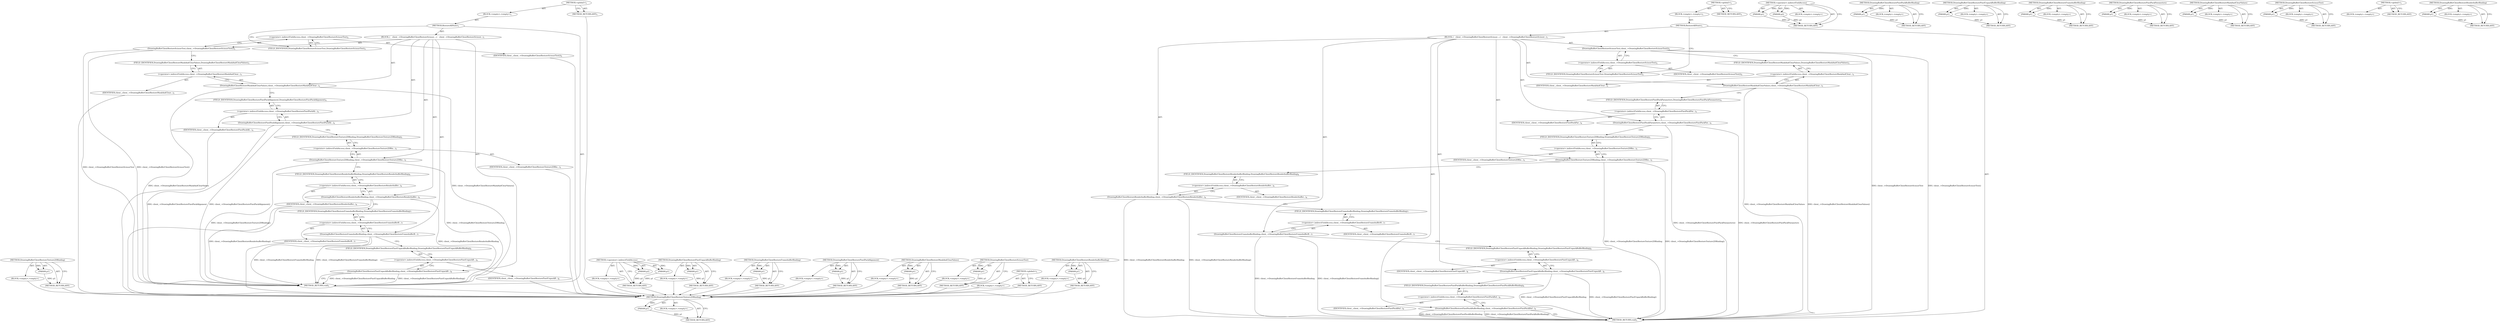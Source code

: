 digraph "DrawingBufferClientRestoreRenderbufferBinding" {
vulnerable_70 [label=<(METHOD,DrawingBufferClientRestoreTexture2DBinding)>];
vulnerable_71 [label=<(PARAM,p1)>];
vulnerable_72 [label=<(BLOCK,&lt;empty&gt;,&lt;empty&gt;)>];
vulnerable_73 [label=<(METHOD_RETURN,ANY)>];
vulnerable_6 [label=<(METHOD,&lt;global&gt;)<SUB>1</SUB>>];
vulnerable_7 [label=<(BLOCK,&lt;empty&gt;,&lt;empty&gt;)<SUB>1</SUB>>];
vulnerable_8 [label=<(METHOD,RestoreAllState)<SUB>1</SUB>>];
vulnerable_9 [label=<(BLOCK,{
   client_-&gt;DrawingBufferClientRestoreScissor...,{
   client_-&gt;DrawingBufferClientRestoreScissor...)<SUB>1</SUB>>];
vulnerable_10 [label=<(DrawingBufferClientRestoreScissorTest,client_-&gt;DrawingBufferClientRestoreScissorTest())<SUB>2</SUB>>];
vulnerable_11 [label=<(&lt;operator&gt;.indirectFieldAccess,client_-&gt;DrawingBufferClientRestoreScissorTest)<SUB>2</SUB>>];
vulnerable_12 [label=<(IDENTIFIER,client_,client_-&gt;DrawingBufferClientRestoreScissorTest())<SUB>2</SUB>>];
vulnerable_13 [label=<(FIELD_IDENTIFIER,DrawingBufferClientRestoreScissorTest,DrawingBufferClientRestoreScissorTest)<SUB>2</SUB>>];
vulnerable_14 [label=<(DrawingBufferClientRestoreMaskAndClearValues,client_-&gt;DrawingBufferClientRestoreMaskAndClear...)<SUB>3</SUB>>];
vulnerable_15 [label=<(&lt;operator&gt;.indirectFieldAccess,client_-&gt;DrawingBufferClientRestoreMaskAndClear...)<SUB>3</SUB>>];
vulnerable_16 [label=<(IDENTIFIER,client_,client_-&gt;DrawingBufferClientRestoreMaskAndClear...)<SUB>3</SUB>>];
vulnerable_17 [label=<(FIELD_IDENTIFIER,DrawingBufferClientRestoreMaskAndClearValues,DrawingBufferClientRestoreMaskAndClearValues)<SUB>3</SUB>>];
vulnerable_18 [label=<(DrawingBufferClientRestorePixelPackAlignment,client_-&gt;DrawingBufferClientRestorePixelPackAli...)<SUB>4</SUB>>];
vulnerable_19 [label=<(&lt;operator&gt;.indirectFieldAccess,client_-&gt;DrawingBufferClientRestorePixelPackAli...)<SUB>4</SUB>>];
vulnerable_20 [label=<(IDENTIFIER,client_,client_-&gt;DrawingBufferClientRestorePixelPackAli...)<SUB>4</SUB>>];
vulnerable_21 [label=<(FIELD_IDENTIFIER,DrawingBufferClientRestorePixelPackAlignment,DrawingBufferClientRestorePixelPackAlignment)<SUB>4</SUB>>];
vulnerable_22 [label=<(DrawingBufferClientRestoreTexture2DBinding,client_-&gt;DrawingBufferClientRestoreTexture2DBin...)<SUB>5</SUB>>];
vulnerable_23 [label=<(&lt;operator&gt;.indirectFieldAccess,client_-&gt;DrawingBufferClientRestoreTexture2DBin...)<SUB>5</SUB>>];
vulnerable_24 [label=<(IDENTIFIER,client_,client_-&gt;DrawingBufferClientRestoreTexture2DBin...)<SUB>5</SUB>>];
vulnerable_25 [label=<(FIELD_IDENTIFIER,DrawingBufferClientRestoreTexture2DBinding,DrawingBufferClientRestoreTexture2DBinding)<SUB>5</SUB>>];
vulnerable_26 [label=<(DrawingBufferClientRestoreRenderbufferBinding,client_-&gt;DrawingBufferClientRestoreRenderbuffer...)<SUB>6</SUB>>];
vulnerable_27 [label=<(&lt;operator&gt;.indirectFieldAccess,client_-&gt;DrawingBufferClientRestoreRenderbuffer...)<SUB>6</SUB>>];
vulnerable_28 [label=<(IDENTIFIER,client_,client_-&gt;DrawingBufferClientRestoreRenderbuffer...)<SUB>6</SUB>>];
vulnerable_29 [label=<(FIELD_IDENTIFIER,DrawingBufferClientRestoreRenderbufferBinding,DrawingBufferClientRestoreRenderbufferBinding)<SUB>6</SUB>>];
vulnerable_30 [label=<(DrawingBufferClientRestoreFramebufferBinding,client_-&gt;DrawingBufferClientRestoreFramebufferB...)<SUB>7</SUB>>];
vulnerable_31 [label=<(&lt;operator&gt;.indirectFieldAccess,client_-&gt;DrawingBufferClientRestoreFramebufferB...)<SUB>7</SUB>>];
vulnerable_32 [label=<(IDENTIFIER,client_,client_-&gt;DrawingBufferClientRestoreFramebufferB...)<SUB>7</SUB>>];
vulnerable_33 [label=<(FIELD_IDENTIFIER,DrawingBufferClientRestoreFramebufferBinding,DrawingBufferClientRestoreFramebufferBinding)<SUB>7</SUB>>];
vulnerable_34 [label=<(DrawingBufferClientRestorePixelUnpackBufferBinding,client_-&gt;DrawingBufferClientRestorePixelUnpackB...)<SUB>8</SUB>>];
vulnerable_35 [label=<(&lt;operator&gt;.indirectFieldAccess,client_-&gt;DrawingBufferClientRestorePixelUnpackB...)<SUB>8</SUB>>];
vulnerable_36 [label=<(IDENTIFIER,client_,client_-&gt;DrawingBufferClientRestorePixelUnpackB...)<SUB>8</SUB>>];
vulnerable_37 [label=<(FIELD_IDENTIFIER,DrawingBufferClientRestorePixelUnpackBufferBinding,DrawingBufferClientRestorePixelUnpackBufferBinding)<SUB>8</SUB>>];
vulnerable_38 [label=<(METHOD_RETURN,void)<SUB>1</SUB>>];
vulnerable_40 [label=<(METHOD_RETURN,ANY)<SUB>1</SUB>>];
vulnerable_57 [label=<(METHOD,&lt;operator&gt;.indirectFieldAccess)>];
vulnerable_58 [label=<(PARAM,p1)>];
vulnerable_59 [label=<(PARAM,p2)>];
vulnerable_60 [label=<(BLOCK,&lt;empty&gt;,&lt;empty&gt;)>];
vulnerable_61 [label=<(METHOD_RETURN,ANY)>];
vulnerable_82 [label=<(METHOD,DrawingBufferClientRestorePixelUnpackBufferBinding)>];
vulnerable_83 [label=<(PARAM,p1)>];
vulnerable_84 [label=<(BLOCK,&lt;empty&gt;,&lt;empty&gt;)>];
vulnerable_85 [label=<(METHOD_RETURN,ANY)>];
vulnerable_78 [label=<(METHOD,DrawingBufferClientRestoreFramebufferBinding)>];
vulnerable_79 [label=<(PARAM,p1)>];
vulnerable_80 [label=<(BLOCK,&lt;empty&gt;,&lt;empty&gt;)>];
vulnerable_81 [label=<(METHOD_RETURN,ANY)>];
vulnerable_66 [label=<(METHOD,DrawingBufferClientRestorePixelPackAlignment)>];
vulnerable_67 [label=<(PARAM,p1)>];
vulnerable_68 [label=<(BLOCK,&lt;empty&gt;,&lt;empty&gt;)>];
vulnerable_69 [label=<(METHOD_RETURN,ANY)>];
vulnerable_62 [label=<(METHOD,DrawingBufferClientRestoreMaskAndClearValues)>];
vulnerable_63 [label=<(PARAM,p1)>];
vulnerable_64 [label=<(BLOCK,&lt;empty&gt;,&lt;empty&gt;)>];
vulnerable_65 [label=<(METHOD_RETURN,ANY)>];
vulnerable_53 [label=<(METHOD,DrawingBufferClientRestoreScissorTest)>];
vulnerable_54 [label=<(PARAM,p1)>];
vulnerable_55 [label=<(BLOCK,&lt;empty&gt;,&lt;empty&gt;)>];
vulnerable_56 [label=<(METHOD_RETURN,ANY)>];
vulnerable_47 [label=<(METHOD,&lt;global&gt;)<SUB>1</SUB>>];
vulnerable_48 [label=<(BLOCK,&lt;empty&gt;,&lt;empty&gt;)>];
vulnerable_49 [label=<(METHOD_RETURN,ANY)>];
vulnerable_74 [label=<(METHOD,DrawingBufferClientRestoreRenderbufferBinding)>];
vulnerable_75 [label=<(PARAM,p1)>];
vulnerable_76 [label=<(BLOCK,&lt;empty&gt;,&lt;empty&gt;)>];
vulnerable_77 [label=<(METHOD_RETURN,ANY)>];
fixed_74 [label=<(METHOD,DrawingBufferClientRestoreTexture2DBinding)>];
fixed_75 [label=<(PARAM,p1)>];
fixed_76 [label=<(BLOCK,&lt;empty&gt;,&lt;empty&gt;)>];
fixed_77 [label=<(METHOD_RETURN,ANY)>];
fixed_6 [label=<(METHOD,&lt;global&gt;)<SUB>1</SUB>>];
fixed_7 [label=<(BLOCK,&lt;empty&gt;,&lt;empty&gt;)<SUB>1</SUB>>];
fixed_8 [label=<(METHOD,RestoreAllState)<SUB>1</SUB>>];
fixed_9 [label=<(BLOCK,{
   client_-&gt;DrawingBufferClientRestoreScissor...,{
   client_-&gt;DrawingBufferClientRestoreScissor...)<SUB>1</SUB>>];
fixed_10 [label=<(DrawingBufferClientRestoreScissorTest,client_-&gt;DrawingBufferClientRestoreScissorTest())<SUB>2</SUB>>];
fixed_11 [label=<(&lt;operator&gt;.indirectFieldAccess,client_-&gt;DrawingBufferClientRestoreScissorTest)<SUB>2</SUB>>];
fixed_12 [label=<(IDENTIFIER,client_,client_-&gt;DrawingBufferClientRestoreScissorTest())<SUB>2</SUB>>];
fixed_13 [label=<(FIELD_IDENTIFIER,DrawingBufferClientRestoreScissorTest,DrawingBufferClientRestoreScissorTest)<SUB>2</SUB>>];
fixed_14 [label=<(DrawingBufferClientRestoreMaskAndClearValues,client_-&gt;DrawingBufferClientRestoreMaskAndClear...)<SUB>3</SUB>>];
fixed_15 [label=<(&lt;operator&gt;.indirectFieldAccess,client_-&gt;DrawingBufferClientRestoreMaskAndClear...)<SUB>3</SUB>>];
fixed_16 [label=<(IDENTIFIER,client_,client_-&gt;DrawingBufferClientRestoreMaskAndClear...)<SUB>3</SUB>>];
fixed_17 [label=<(FIELD_IDENTIFIER,DrawingBufferClientRestoreMaskAndClearValues,DrawingBufferClientRestoreMaskAndClearValues)<SUB>3</SUB>>];
fixed_18 [label=<(DrawingBufferClientRestorePixelPackParameters,client_-&gt;DrawingBufferClientRestorePixelPackPar...)<SUB>4</SUB>>];
fixed_19 [label=<(&lt;operator&gt;.indirectFieldAccess,client_-&gt;DrawingBufferClientRestorePixelPackPar...)<SUB>4</SUB>>];
fixed_20 [label=<(IDENTIFIER,client_,client_-&gt;DrawingBufferClientRestorePixelPackPar...)<SUB>4</SUB>>];
fixed_21 [label=<(FIELD_IDENTIFIER,DrawingBufferClientRestorePixelPackParameters,DrawingBufferClientRestorePixelPackParameters)<SUB>4</SUB>>];
fixed_22 [label=<(DrawingBufferClientRestoreTexture2DBinding,client_-&gt;DrawingBufferClientRestoreTexture2DBin...)<SUB>5</SUB>>];
fixed_23 [label=<(&lt;operator&gt;.indirectFieldAccess,client_-&gt;DrawingBufferClientRestoreTexture2DBin...)<SUB>5</SUB>>];
fixed_24 [label=<(IDENTIFIER,client_,client_-&gt;DrawingBufferClientRestoreTexture2DBin...)<SUB>5</SUB>>];
fixed_25 [label=<(FIELD_IDENTIFIER,DrawingBufferClientRestoreTexture2DBinding,DrawingBufferClientRestoreTexture2DBinding)<SUB>5</SUB>>];
fixed_26 [label=<(DrawingBufferClientRestoreRenderbufferBinding,client_-&gt;DrawingBufferClientRestoreRenderbuffer...)<SUB>6</SUB>>];
fixed_27 [label=<(&lt;operator&gt;.indirectFieldAccess,client_-&gt;DrawingBufferClientRestoreRenderbuffer...)<SUB>6</SUB>>];
fixed_28 [label=<(IDENTIFIER,client_,client_-&gt;DrawingBufferClientRestoreRenderbuffer...)<SUB>6</SUB>>];
fixed_29 [label=<(FIELD_IDENTIFIER,DrawingBufferClientRestoreRenderbufferBinding,DrawingBufferClientRestoreRenderbufferBinding)<SUB>6</SUB>>];
fixed_30 [label=<(DrawingBufferClientRestoreFramebufferBinding,client_-&gt;DrawingBufferClientRestoreFramebufferB...)<SUB>7</SUB>>];
fixed_31 [label=<(&lt;operator&gt;.indirectFieldAccess,client_-&gt;DrawingBufferClientRestoreFramebufferB...)<SUB>7</SUB>>];
fixed_32 [label=<(IDENTIFIER,client_,client_-&gt;DrawingBufferClientRestoreFramebufferB...)<SUB>7</SUB>>];
fixed_33 [label=<(FIELD_IDENTIFIER,DrawingBufferClientRestoreFramebufferBinding,DrawingBufferClientRestoreFramebufferBinding)<SUB>7</SUB>>];
fixed_34 [label=<(DrawingBufferClientRestorePixelUnpackBufferBinding,client_-&gt;DrawingBufferClientRestorePixelUnpackB...)<SUB>8</SUB>>];
fixed_35 [label=<(&lt;operator&gt;.indirectFieldAccess,client_-&gt;DrawingBufferClientRestorePixelUnpackB...)<SUB>8</SUB>>];
fixed_36 [label=<(IDENTIFIER,client_,client_-&gt;DrawingBufferClientRestorePixelUnpackB...)<SUB>8</SUB>>];
fixed_37 [label=<(FIELD_IDENTIFIER,DrawingBufferClientRestorePixelUnpackBufferBinding,DrawingBufferClientRestorePixelUnpackBufferBinding)<SUB>8</SUB>>];
fixed_38 [label=<(DrawingBufferClientRestorePixelPackBufferBinding,client_-&gt;DrawingBufferClientRestorePixelPackBuf...)<SUB>9</SUB>>];
fixed_39 [label=<(&lt;operator&gt;.indirectFieldAccess,client_-&gt;DrawingBufferClientRestorePixelPackBuf...)<SUB>9</SUB>>];
fixed_40 [label=<(IDENTIFIER,client_,client_-&gt;DrawingBufferClientRestorePixelPackBuf...)<SUB>9</SUB>>];
fixed_41 [label=<(FIELD_IDENTIFIER,DrawingBufferClientRestorePixelPackBufferBinding,DrawingBufferClientRestorePixelPackBufferBinding)<SUB>9</SUB>>];
fixed_42 [label=<(METHOD_RETURN,void)<SUB>1</SUB>>];
fixed_44 [label=<(METHOD_RETURN,ANY)<SUB>1</SUB>>];
fixed_61 [label=<(METHOD,&lt;operator&gt;.indirectFieldAccess)>];
fixed_62 [label=<(PARAM,p1)>];
fixed_63 [label=<(PARAM,p2)>];
fixed_64 [label=<(BLOCK,&lt;empty&gt;,&lt;empty&gt;)>];
fixed_65 [label=<(METHOD_RETURN,ANY)>];
fixed_90 [label=<(METHOD,DrawingBufferClientRestorePixelPackBufferBinding)>];
fixed_91 [label=<(PARAM,p1)>];
fixed_92 [label=<(BLOCK,&lt;empty&gt;,&lt;empty&gt;)>];
fixed_93 [label=<(METHOD_RETURN,ANY)>];
fixed_86 [label=<(METHOD,DrawingBufferClientRestorePixelUnpackBufferBinding)>];
fixed_87 [label=<(PARAM,p1)>];
fixed_88 [label=<(BLOCK,&lt;empty&gt;,&lt;empty&gt;)>];
fixed_89 [label=<(METHOD_RETURN,ANY)>];
fixed_82 [label=<(METHOD,DrawingBufferClientRestoreFramebufferBinding)>];
fixed_83 [label=<(PARAM,p1)>];
fixed_84 [label=<(BLOCK,&lt;empty&gt;,&lt;empty&gt;)>];
fixed_85 [label=<(METHOD_RETURN,ANY)>];
fixed_70 [label=<(METHOD,DrawingBufferClientRestorePixelPackParameters)>];
fixed_71 [label=<(PARAM,p1)>];
fixed_72 [label=<(BLOCK,&lt;empty&gt;,&lt;empty&gt;)>];
fixed_73 [label=<(METHOD_RETURN,ANY)>];
fixed_66 [label=<(METHOD,DrawingBufferClientRestoreMaskAndClearValues)>];
fixed_67 [label=<(PARAM,p1)>];
fixed_68 [label=<(BLOCK,&lt;empty&gt;,&lt;empty&gt;)>];
fixed_69 [label=<(METHOD_RETURN,ANY)>];
fixed_57 [label=<(METHOD,DrawingBufferClientRestoreScissorTest)>];
fixed_58 [label=<(PARAM,p1)>];
fixed_59 [label=<(BLOCK,&lt;empty&gt;,&lt;empty&gt;)>];
fixed_60 [label=<(METHOD_RETURN,ANY)>];
fixed_51 [label=<(METHOD,&lt;global&gt;)<SUB>1</SUB>>];
fixed_52 [label=<(BLOCK,&lt;empty&gt;,&lt;empty&gt;)>];
fixed_53 [label=<(METHOD_RETURN,ANY)>];
fixed_78 [label=<(METHOD,DrawingBufferClientRestoreRenderbufferBinding)>];
fixed_79 [label=<(PARAM,p1)>];
fixed_80 [label=<(BLOCK,&lt;empty&gt;,&lt;empty&gt;)>];
fixed_81 [label=<(METHOD_RETURN,ANY)>];
vulnerable_70 -> vulnerable_71  [key=0, label="AST: "];
vulnerable_70 -> vulnerable_71  [key=1, label="DDG: "];
vulnerable_70 -> vulnerable_72  [key=0, label="AST: "];
vulnerable_70 -> vulnerable_73  [key=0, label="AST: "];
vulnerable_70 -> vulnerable_73  [key=1, label="CFG: "];
vulnerable_71 -> vulnerable_73  [key=0, label="DDG: p1"];
vulnerable_72 -> fixed_74  [key=0];
vulnerable_73 -> fixed_74  [key=0];
vulnerable_6 -> vulnerable_7  [key=0, label="AST: "];
vulnerable_6 -> vulnerable_40  [key=0, label="AST: "];
vulnerable_6 -> vulnerable_40  [key=1, label="CFG: "];
vulnerable_7 -> vulnerable_8  [key=0, label="AST: "];
vulnerable_8 -> vulnerable_9  [key=0, label="AST: "];
vulnerable_8 -> vulnerable_38  [key=0, label="AST: "];
vulnerable_8 -> vulnerable_13  [key=0, label="CFG: "];
vulnerable_9 -> vulnerable_10  [key=0, label="AST: "];
vulnerable_9 -> vulnerable_14  [key=0, label="AST: "];
vulnerable_9 -> vulnerable_18  [key=0, label="AST: "];
vulnerable_9 -> vulnerable_22  [key=0, label="AST: "];
vulnerable_9 -> vulnerable_26  [key=0, label="AST: "];
vulnerable_9 -> vulnerable_30  [key=0, label="AST: "];
vulnerable_9 -> vulnerable_34  [key=0, label="AST: "];
vulnerable_10 -> vulnerable_11  [key=0, label="AST: "];
vulnerable_10 -> vulnerable_17  [key=0, label="CFG: "];
vulnerable_10 -> vulnerable_38  [key=0, label="DDG: client_-&gt;DrawingBufferClientRestoreScissorTest"];
vulnerable_10 -> vulnerable_38  [key=1, label="DDG: client_-&gt;DrawingBufferClientRestoreScissorTest()"];
vulnerable_11 -> vulnerable_12  [key=0, label="AST: "];
vulnerable_11 -> vulnerable_13  [key=0, label="AST: "];
vulnerable_11 -> vulnerable_10  [key=0, label="CFG: "];
vulnerable_12 -> fixed_74  [key=0];
vulnerable_13 -> vulnerable_11  [key=0, label="CFG: "];
vulnerable_14 -> vulnerable_15  [key=0, label="AST: "];
vulnerable_14 -> vulnerable_21  [key=0, label="CFG: "];
vulnerable_14 -> vulnerable_38  [key=0, label="DDG: client_-&gt;DrawingBufferClientRestoreMaskAndClearValues"];
vulnerable_14 -> vulnerable_38  [key=1, label="DDG: client_-&gt;DrawingBufferClientRestoreMaskAndClearValues()"];
vulnerable_15 -> vulnerable_16  [key=0, label="AST: "];
vulnerable_15 -> vulnerable_17  [key=0, label="AST: "];
vulnerable_15 -> vulnerable_14  [key=0, label="CFG: "];
vulnerable_16 -> fixed_74  [key=0];
vulnerable_17 -> vulnerable_15  [key=0, label="CFG: "];
vulnerable_18 -> vulnerable_19  [key=0, label="AST: "];
vulnerable_18 -> vulnerable_25  [key=0, label="CFG: "];
vulnerable_18 -> vulnerable_38  [key=0, label="DDG: client_-&gt;DrawingBufferClientRestorePixelPackAlignment"];
vulnerable_18 -> vulnerable_38  [key=1, label="DDG: client_-&gt;DrawingBufferClientRestorePixelPackAlignment()"];
vulnerable_19 -> vulnerable_20  [key=0, label="AST: "];
vulnerable_19 -> vulnerable_21  [key=0, label="AST: "];
vulnerable_19 -> vulnerable_18  [key=0, label="CFG: "];
vulnerable_20 -> fixed_74  [key=0];
vulnerable_21 -> vulnerable_19  [key=0, label="CFG: "];
vulnerable_22 -> vulnerable_23  [key=0, label="AST: "];
vulnerable_22 -> vulnerable_29  [key=0, label="CFG: "];
vulnerable_22 -> vulnerable_38  [key=0, label="DDG: client_-&gt;DrawingBufferClientRestoreTexture2DBinding"];
vulnerable_22 -> vulnerable_38  [key=1, label="DDG: client_-&gt;DrawingBufferClientRestoreTexture2DBinding()"];
vulnerable_23 -> vulnerable_24  [key=0, label="AST: "];
vulnerable_23 -> vulnerable_25  [key=0, label="AST: "];
vulnerable_23 -> vulnerable_22  [key=0, label="CFG: "];
vulnerable_24 -> fixed_74  [key=0];
vulnerable_25 -> vulnerable_23  [key=0, label="CFG: "];
vulnerable_26 -> vulnerable_27  [key=0, label="AST: "];
vulnerable_26 -> vulnerable_33  [key=0, label="CFG: "];
vulnerable_26 -> vulnerable_38  [key=0, label="DDG: client_-&gt;DrawingBufferClientRestoreRenderbufferBinding"];
vulnerable_26 -> vulnerable_38  [key=1, label="DDG: client_-&gt;DrawingBufferClientRestoreRenderbufferBinding()"];
vulnerable_27 -> vulnerable_28  [key=0, label="AST: "];
vulnerable_27 -> vulnerable_29  [key=0, label="AST: "];
vulnerable_27 -> vulnerable_26  [key=0, label="CFG: "];
vulnerable_28 -> fixed_74  [key=0];
vulnerable_29 -> vulnerable_27  [key=0, label="CFG: "];
vulnerable_30 -> vulnerable_31  [key=0, label="AST: "];
vulnerable_30 -> vulnerable_37  [key=0, label="CFG: "];
vulnerable_30 -> vulnerable_38  [key=0, label="DDG: client_-&gt;DrawingBufferClientRestoreFramebufferBinding"];
vulnerable_30 -> vulnerable_38  [key=1, label="DDG: client_-&gt;DrawingBufferClientRestoreFramebufferBinding()"];
vulnerable_31 -> vulnerable_32  [key=0, label="AST: "];
vulnerable_31 -> vulnerable_33  [key=0, label="AST: "];
vulnerable_31 -> vulnerable_30  [key=0, label="CFG: "];
vulnerable_32 -> fixed_74  [key=0];
vulnerable_33 -> vulnerable_31  [key=0, label="CFG: "];
vulnerable_34 -> vulnerable_35  [key=0, label="AST: "];
vulnerable_34 -> vulnerable_38  [key=0, label="CFG: "];
vulnerable_34 -> vulnerable_38  [key=1, label="DDG: client_-&gt;DrawingBufferClientRestorePixelUnpackBufferBinding"];
vulnerable_34 -> vulnerable_38  [key=2, label="DDG: client_-&gt;DrawingBufferClientRestorePixelUnpackBufferBinding()"];
vulnerable_35 -> vulnerable_36  [key=0, label="AST: "];
vulnerable_35 -> vulnerable_37  [key=0, label="AST: "];
vulnerable_35 -> vulnerable_34  [key=0, label="CFG: "];
vulnerable_36 -> fixed_74  [key=0];
vulnerable_37 -> vulnerable_35  [key=0, label="CFG: "];
vulnerable_38 -> fixed_74  [key=0];
vulnerable_40 -> fixed_74  [key=0];
vulnerable_57 -> vulnerable_58  [key=0, label="AST: "];
vulnerable_57 -> vulnerable_58  [key=1, label="DDG: "];
vulnerable_57 -> vulnerable_60  [key=0, label="AST: "];
vulnerable_57 -> vulnerable_59  [key=0, label="AST: "];
vulnerable_57 -> vulnerable_59  [key=1, label="DDG: "];
vulnerable_57 -> vulnerable_61  [key=0, label="AST: "];
vulnerable_57 -> vulnerable_61  [key=1, label="CFG: "];
vulnerable_58 -> vulnerable_61  [key=0, label="DDG: p1"];
vulnerable_59 -> vulnerable_61  [key=0, label="DDG: p2"];
vulnerable_60 -> fixed_74  [key=0];
vulnerable_61 -> fixed_74  [key=0];
vulnerable_82 -> vulnerable_83  [key=0, label="AST: "];
vulnerable_82 -> vulnerable_83  [key=1, label="DDG: "];
vulnerable_82 -> vulnerable_84  [key=0, label="AST: "];
vulnerable_82 -> vulnerable_85  [key=0, label="AST: "];
vulnerable_82 -> vulnerable_85  [key=1, label="CFG: "];
vulnerable_83 -> vulnerable_85  [key=0, label="DDG: p1"];
vulnerable_84 -> fixed_74  [key=0];
vulnerable_85 -> fixed_74  [key=0];
vulnerable_78 -> vulnerable_79  [key=0, label="AST: "];
vulnerable_78 -> vulnerable_79  [key=1, label="DDG: "];
vulnerable_78 -> vulnerable_80  [key=0, label="AST: "];
vulnerable_78 -> vulnerable_81  [key=0, label="AST: "];
vulnerable_78 -> vulnerable_81  [key=1, label="CFG: "];
vulnerable_79 -> vulnerable_81  [key=0, label="DDG: p1"];
vulnerable_80 -> fixed_74  [key=0];
vulnerable_81 -> fixed_74  [key=0];
vulnerable_66 -> vulnerable_67  [key=0, label="AST: "];
vulnerable_66 -> vulnerable_67  [key=1, label="DDG: "];
vulnerable_66 -> vulnerable_68  [key=0, label="AST: "];
vulnerable_66 -> vulnerable_69  [key=0, label="AST: "];
vulnerable_66 -> vulnerable_69  [key=1, label="CFG: "];
vulnerable_67 -> vulnerable_69  [key=0, label="DDG: p1"];
vulnerable_68 -> fixed_74  [key=0];
vulnerable_69 -> fixed_74  [key=0];
vulnerable_62 -> vulnerable_63  [key=0, label="AST: "];
vulnerable_62 -> vulnerable_63  [key=1, label="DDG: "];
vulnerable_62 -> vulnerable_64  [key=0, label="AST: "];
vulnerable_62 -> vulnerable_65  [key=0, label="AST: "];
vulnerable_62 -> vulnerable_65  [key=1, label="CFG: "];
vulnerable_63 -> vulnerable_65  [key=0, label="DDG: p1"];
vulnerable_64 -> fixed_74  [key=0];
vulnerable_65 -> fixed_74  [key=0];
vulnerable_53 -> vulnerable_54  [key=0, label="AST: "];
vulnerable_53 -> vulnerable_54  [key=1, label="DDG: "];
vulnerable_53 -> vulnerable_55  [key=0, label="AST: "];
vulnerable_53 -> vulnerable_56  [key=0, label="AST: "];
vulnerable_53 -> vulnerable_56  [key=1, label="CFG: "];
vulnerable_54 -> vulnerable_56  [key=0, label="DDG: p1"];
vulnerable_55 -> fixed_74  [key=0];
vulnerable_56 -> fixed_74  [key=0];
vulnerable_47 -> vulnerable_48  [key=0, label="AST: "];
vulnerable_47 -> vulnerable_49  [key=0, label="AST: "];
vulnerable_47 -> vulnerable_49  [key=1, label="CFG: "];
vulnerable_48 -> fixed_74  [key=0];
vulnerable_49 -> fixed_74  [key=0];
vulnerable_74 -> vulnerable_75  [key=0, label="AST: "];
vulnerable_74 -> vulnerable_75  [key=1, label="DDG: "];
vulnerable_74 -> vulnerable_76  [key=0, label="AST: "];
vulnerable_74 -> vulnerable_77  [key=0, label="AST: "];
vulnerable_74 -> vulnerable_77  [key=1, label="CFG: "];
vulnerable_75 -> vulnerable_77  [key=0, label="DDG: p1"];
vulnerable_76 -> fixed_74  [key=0];
vulnerable_77 -> fixed_74  [key=0];
fixed_74 -> fixed_75  [key=0, label="AST: "];
fixed_74 -> fixed_75  [key=1, label="DDG: "];
fixed_74 -> fixed_76  [key=0, label="AST: "];
fixed_74 -> fixed_77  [key=0, label="AST: "];
fixed_74 -> fixed_77  [key=1, label="CFG: "];
fixed_75 -> fixed_77  [key=0, label="DDG: p1"];
fixed_6 -> fixed_7  [key=0, label="AST: "];
fixed_6 -> fixed_44  [key=0, label="AST: "];
fixed_6 -> fixed_44  [key=1, label="CFG: "];
fixed_7 -> fixed_8  [key=0, label="AST: "];
fixed_8 -> fixed_9  [key=0, label="AST: "];
fixed_8 -> fixed_42  [key=0, label="AST: "];
fixed_8 -> fixed_13  [key=0, label="CFG: "];
fixed_9 -> fixed_10  [key=0, label="AST: "];
fixed_9 -> fixed_14  [key=0, label="AST: "];
fixed_9 -> fixed_18  [key=0, label="AST: "];
fixed_9 -> fixed_22  [key=0, label="AST: "];
fixed_9 -> fixed_26  [key=0, label="AST: "];
fixed_9 -> fixed_30  [key=0, label="AST: "];
fixed_9 -> fixed_34  [key=0, label="AST: "];
fixed_9 -> fixed_38  [key=0, label="AST: "];
fixed_10 -> fixed_11  [key=0, label="AST: "];
fixed_10 -> fixed_17  [key=0, label="CFG: "];
fixed_10 -> fixed_42  [key=0, label="DDG: client_-&gt;DrawingBufferClientRestoreScissorTest"];
fixed_10 -> fixed_42  [key=1, label="DDG: client_-&gt;DrawingBufferClientRestoreScissorTest()"];
fixed_11 -> fixed_12  [key=0, label="AST: "];
fixed_11 -> fixed_13  [key=0, label="AST: "];
fixed_11 -> fixed_10  [key=0, label="CFG: "];
fixed_13 -> fixed_11  [key=0, label="CFG: "];
fixed_14 -> fixed_15  [key=0, label="AST: "];
fixed_14 -> fixed_21  [key=0, label="CFG: "];
fixed_14 -> fixed_42  [key=0, label="DDG: client_-&gt;DrawingBufferClientRestoreMaskAndClearValues"];
fixed_14 -> fixed_42  [key=1, label="DDG: client_-&gt;DrawingBufferClientRestoreMaskAndClearValues()"];
fixed_15 -> fixed_16  [key=0, label="AST: "];
fixed_15 -> fixed_17  [key=0, label="AST: "];
fixed_15 -> fixed_14  [key=0, label="CFG: "];
fixed_17 -> fixed_15  [key=0, label="CFG: "];
fixed_18 -> fixed_19  [key=0, label="AST: "];
fixed_18 -> fixed_25  [key=0, label="CFG: "];
fixed_18 -> fixed_42  [key=0, label="DDG: client_-&gt;DrawingBufferClientRestorePixelPackParameters"];
fixed_18 -> fixed_42  [key=1, label="DDG: client_-&gt;DrawingBufferClientRestorePixelPackParameters()"];
fixed_19 -> fixed_20  [key=0, label="AST: "];
fixed_19 -> fixed_21  [key=0, label="AST: "];
fixed_19 -> fixed_18  [key=0, label="CFG: "];
fixed_21 -> fixed_19  [key=0, label="CFG: "];
fixed_22 -> fixed_23  [key=0, label="AST: "];
fixed_22 -> fixed_29  [key=0, label="CFG: "];
fixed_22 -> fixed_42  [key=0, label="DDG: client_-&gt;DrawingBufferClientRestoreTexture2DBinding"];
fixed_22 -> fixed_42  [key=1, label="DDG: client_-&gt;DrawingBufferClientRestoreTexture2DBinding()"];
fixed_23 -> fixed_24  [key=0, label="AST: "];
fixed_23 -> fixed_25  [key=0, label="AST: "];
fixed_23 -> fixed_22  [key=0, label="CFG: "];
fixed_25 -> fixed_23  [key=0, label="CFG: "];
fixed_26 -> fixed_27  [key=0, label="AST: "];
fixed_26 -> fixed_33  [key=0, label="CFG: "];
fixed_26 -> fixed_42  [key=0, label="DDG: client_-&gt;DrawingBufferClientRestoreRenderbufferBinding"];
fixed_26 -> fixed_42  [key=1, label="DDG: client_-&gt;DrawingBufferClientRestoreRenderbufferBinding()"];
fixed_27 -> fixed_28  [key=0, label="AST: "];
fixed_27 -> fixed_29  [key=0, label="AST: "];
fixed_27 -> fixed_26  [key=0, label="CFG: "];
fixed_29 -> fixed_27  [key=0, label="CFG: "];
fixed_30 -> fixed_31  [key=0, label="AST: "];
fixed_30 -> fixed_37  [key=0, label="CFG: "];
fixed_30 -> fixed_42  [key=0, label="DDG: client_-&gt;DrawingBufferClientRestoreFramebufferBinding"];
fixed_30 -> fixed_42  [key=1, label="DDG: client_-&gt;DrawingBufferClientRestoreFramebufferBinding()"];
fixed_31 -> fixed_32  [key=0, label="AST: "];
fixed_31 -> fixed_33  [key=0, label="AST: "];
fixed_31 -> fixed_30  [key=0, label="CFG: "];
fixed_33 -> fixed_31  [key=0, label="CFG: "];
fixed_34 -> fixed_35  [key=0, label="AST: "];
fixed_34 -> fixed_41  [key=0, label="CFG: "];
fixed_34 -> fixed_42  [key=0, label="DDG: client_-&gt;DrawingBufferClientRestorePixelUnpackBufferBinding"];
fixed_34 -> fixed_42  [key=1, label="DDG: client_-&gt;DrawingBufferClientRestorePixelUnpackBufferBinding()"];
fixed_35 -> fixed_36  [key=0, label="AST: "];
fixed_35 -> fixed_37  [key=0, label="AST: "];
fixed_35 -> fixed_34  [key=0, label="CFG: "];
fixed_37 -> fixed_35  [key=0, label="CFG: "];
fixed_38 -> fixed_39  [key=0, label="AST: "];
fixed_38 -> fixed_42  [key=0, label="CFG: "];
fixed_38 -> fixed_42  [key=1, label="DDG: client_-&gt;DrawingBufferClientRestorePixelPackBufferBinding"];
fixed_38 -> fixed_42  [key=2, label="DDG: client_-&gt;DrawingBufferClientRestorePixelPackBufferBinding()"];
fixed_39 -> fixed_40  [key=0, label="AST: "];
fixed_39 -> fixed_41  [key=0, label="AST: "];
fixed_39 -> fixed_38  [key=0, label="CFG: "];
fixed_41 -> fixed_39  [key=0, label="CFG: "];
fixed_61 -> fixed_62  [key=0, label="AST: "];
fixed_61 -> fixed_62  [key=1, label="DDG: "];
fixed_61 -> fixed_64  [key=0, label="AST: "];
fixed_61 -> fixed_63  [key=0, label="AST: "];
fixed_61 -> fixed_63  [key=1, label="DDG: "];
fixed_61 -> fixed_65  [key=0, label="AST: "];
fixed_61 -> fixed_65  [key=1, label="CFG: "];
fixed_62 -> fixed_65  [key=0, label="DDG: p1"];
fixed_63 -> fixed_65  [key=0, label="DDG: p2"];
fixed_90 -> fixed_91  [key=0, label="AST: "];
fixed_90 -> fixed_91  [key=1, label="DDG: "];
fixed_90 -> fixed_92  [key=0, label="AST: "];
fixed_90 -> fixed_93  [key=0, label="AST: "];
fixed_90 -> fixed_93  [key=1, label="CFG: "];
fixed_91 -> fixed_93  [key=0, label="DDG: p1"];
fixed_86 -> fixed_87  [key=0, label="AST: "];
fixed_86 -> fixed_87  [key=1, label="DDG: "];
fixed_86 -> fixed_88  [key=0, label="AST: "];
fixed_86 -> fixed_89  [key=0, label="AST: "];
fixed_86 -> fixed_89  [key=1, label="CFG: "];
fixed_87 -> fixed_89  [key=0, label="DDG: p1"];
fixed_82 -> fixed_83  [key=0, label="AST: "];
fixed_82 -> fixed_83  [key=1, label="DDG: "];
fixed_82 -> fixed_84  [key=0, label="AST: "];
fixed_82 -> fixed_85  [key=0, label="AST: "];
fixed_82 -> fixed_85  [key=1, label="CFG: "];
fixed_83 -> fixed_85  [key=0, label="DDG: p1"];
fixed_70 -> fixed_71  [key=0, label="AST: "];
fixed_70 -> fixed_71  [key=1, label="DDG: "];
fixed_70 -> fixed_72  [key=0, label="AST: "];
fixed_70 -> fixed_73  [key=0, label="AST: "];
fixed_70 -> fixed_73  [key=1, label="CFG: "];
fixed_71 -> fixed_73  [key=0, label="DDG: p1"];
fixed_66 -> fixed_67  [key=0, label="AST: "];
fixed_66 -> fixed_67  [key=1, label="DDG: "];
fixed_66 -> fixed_68  [key=0, label="AST: "];
fixed_66 -> fixed_69  [key=0, label="AST: "];
fixed_66 -> fixed_69  [key=1, label="CFG: "];
fixed_67 -> fixed_69  [key=0, label="DDG: p1"];
fixed_57 -> fixed_58  [key=0, label="AST: "];
fixed_57 -> fixed_58  [key=1, label="DDG: "];
fixed_57 -> fixed_59  [key=0, label="AST: "];
fixed_57 -> fixed_60  [key=0, label="AST: "];
fixed_57 -> fixed_60  [key=1, label="CFG: "];
fixed_58 -> fixed_60  [key=0, label="DDG: p1"];
fixed_51 -> fixed_52  [key=0, label="AST: "];
fixed_51 -> fixed_53  [key=0, label="AST: "];
fixed_51 -> fixed_53  [key=1, label="CFG: "];
fixed_78 -> fixed_79  [key=0, label="AST: "];
fixed_78 -> fixed_79  [key=1, label="DDG: "];
fixed_78 -> fixed_80  [key=0, label="AST: "];
fixed_78 -> fixed_81  [key=0, label="AST: "];
fixed_78 -> fixed_81  [key=1, label="CFG: "];
fixed_79 -> fixed_81  [key=0, label="DDG: p1"];
}
